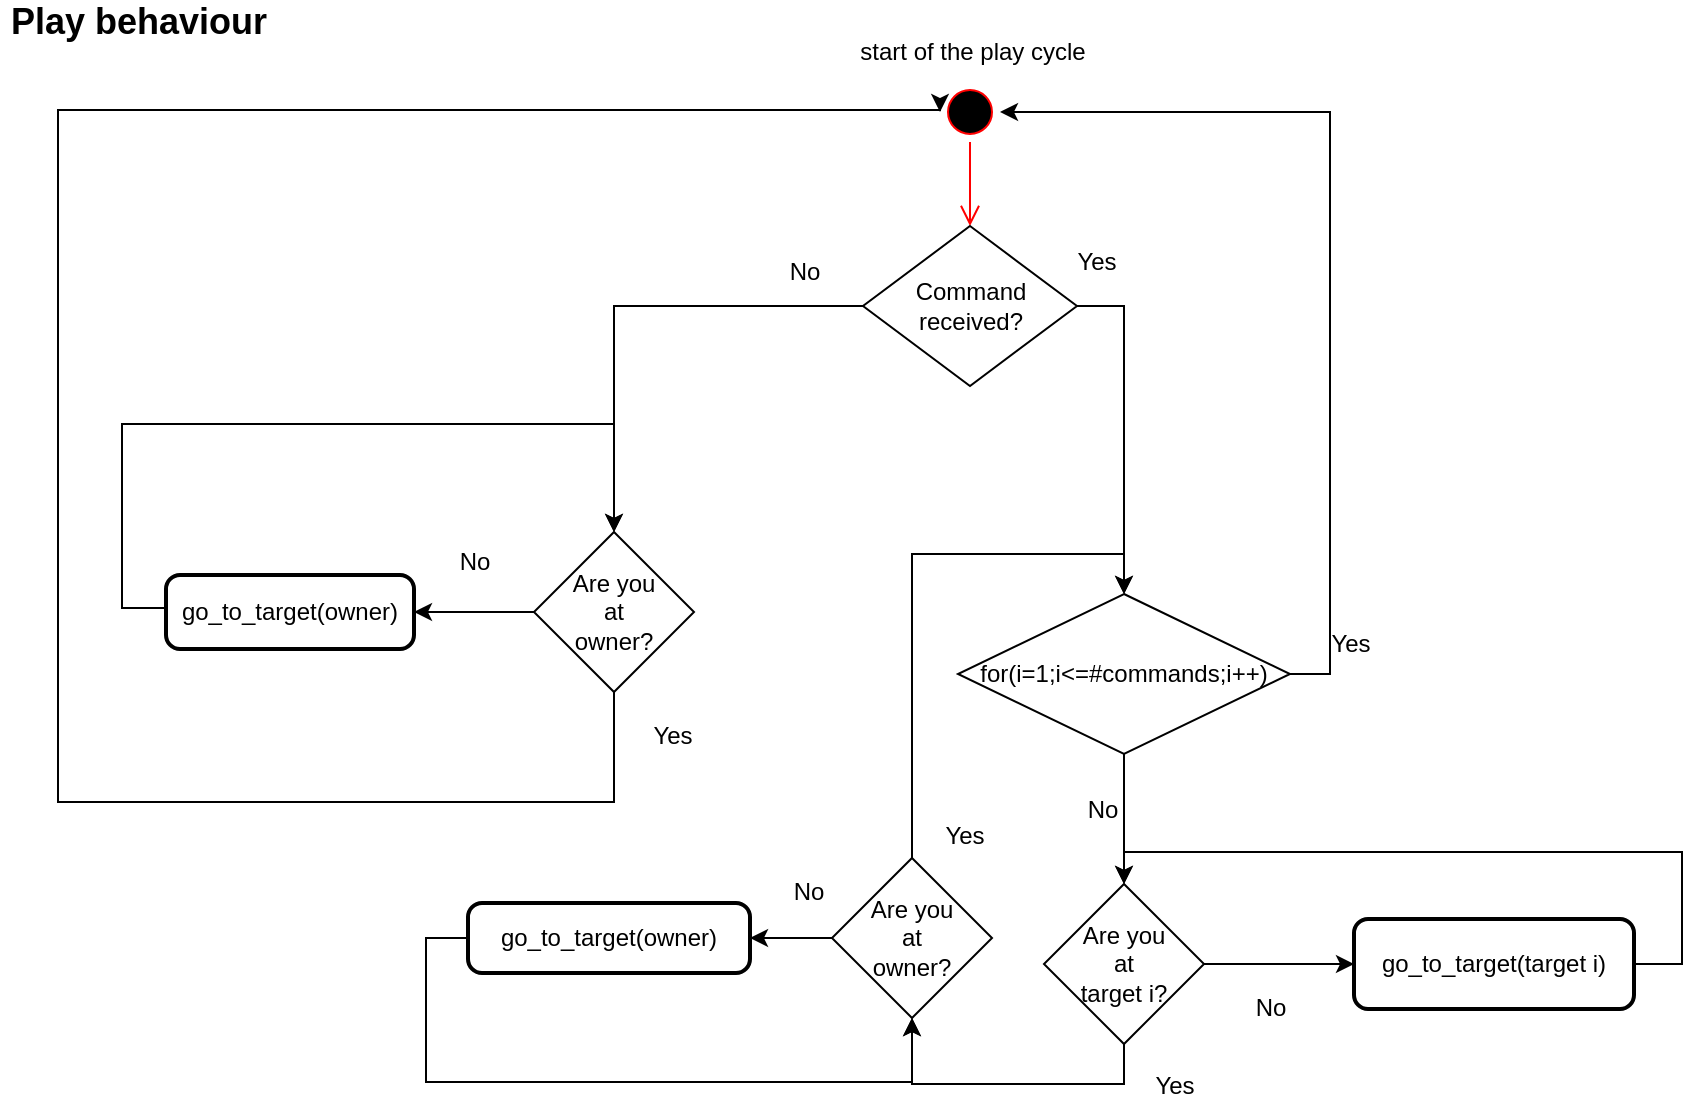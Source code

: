 <mxfile version="13.8.1" type="device"><diagram id="ue8fgaThfWu_CV39wxgV" name="Page-1"><mxGraphModel dx="1422" dy="800" grid="0" gridSize="10" guides="1" tooltips="1" connect="1" arrows="1" fold="1" page="1" pageScale="1" pageWidth="1169" pageHeight="827" math="0" shadow="0"><root><mxCell id="0"/><mxCell id="1" parent="0"/><mxCell id="Vo-DT8AF8DqUPS9iMkFl-1" value="" style="ellipse;html=1;shape=startState;fillColor=#000000;strokeColor=#ff0000;" vertex="1" parent="1"><mxGeometry x="547" y="101" width="30" height="30" as="geometry"/></mxCell><mxCell id="Vo-DT8AF8DqUPS9iMkFl-2" value="" style="edgeStyle=orthogonalEdgeStyle;html=1;verticalAlign=bottom;endArrow=open;endSize=8;strokeColor=#ff0000;entryX=0.5;entryY=0;entryDx=0;entryDy=0;" edge="1" source="Vo-DT8AF8DqUPS9iMkFl-1" parent="1" target="Vo-DT8AF8DqUPS9iMkFl-3"><mxGeometry relative="1" as="geometry"><mxPoint x="545" y="171" as="targetPoint"/></mxGeometry></mxCell><mxCell id="Vo-DT8AF8DqUPS9iMkFl-4" style="edgeStyle=orthogonalEdgeStyle;rounded=0;orthogonalLoop=1;jettySize=auto;html=1;exitX=1;exitY=0.5;exitDx=0;exitDy=0;" edge="1" parent="1" source="Vo-DT8AF8DqUPS9iMkFl-3" target="Vo-DT8AF8DqUPS9iMkFl-7"><mxGeometry relative="1" as="geometry"><mxPoint x="672" y="335" as="targetPoint"/></mxGeometry></mxCell><mxCell id="Vo-DT8AF8DqUPS9iMkFl-5" style="edgeStyle=orthogonalEdgeStyle;rounded=0;orthogonalLoop=1;jettySize=auto;html=1;exitX=0;exitY=0.5;exitDx=0;exitDy=0;" edge="1" parent="1" source="Vo-DT8AF8DqUPS9iMkFl-3" target="Vo-DT8AF8DqUPS9iMkFl-6"><mxGeometry relative="1" as="geometry"><mxPoint x="427" y="318" as="targetPoint"/></mxGeometry></mxCell><mxCell id="Vo-DT8AF8DqUPS9iMkFl-3" value="Command&lt;br&gt;received?" style="rhombus;whiteSpace=wrap;html=1;" vertex="1" parent="1"><mxGeometry x="508.5" y="173" width="107" height="80" as="geometry"/></mxCell><mxCell id="Vo-DT8AF8DqUPS9iMkFl-14" style="edgeStyle=orthogonalEdgeStyle;rounded=0;orthogonalLoop=1;jettySize=auto;html=1;exitX=0.5;exitY=1;exitDx=0;exitDy=0;entryX=0;entryY=0.5;entryDx=0;entryDy=0;" edge="1" parent="1" source="Vo-DT8AF8DqUPS9iMkFl-6" target="Vo-DT8AF8DqUPS9iMkFl-1"><mxGeometry relative="1" as="geometry"><Array as="points"><mxPoint x="384" y="461"/><mxPoint x="106" y="461"/><mxPoint x="106" y="115"/></Array></mxGeometry></mxCell><mxCell id="Vo-DT8AF8DqUPS9iMkFl-20" style="edgeStyle=orthogonalEdgeStyle;rounded=0;orthogonalLoop=1;jettySize=auto;html=1;exitX=0;exitY=0.5;exitDx=0;exitDy=0;entryX=1;entryY=0.5;entryDx=0;entryDy=0;" edge="1" parent="1" source="Vo-DT8AF8DqUPS9iMkFl-6" target="Vo-DT8AF8DqUPS9iMkFl-19"><mxGeometry relative="1" as="geometry"/></mxCell><mxCell id="Vo-DT8AF8DqUPS9iMkFl-6" value="&lt;span&gt;Are you&lt;/span&gt;&lt;br&gt;&lt;span&gt;at&lt;/span&gt;&lt;br&gt;&lt;span&gt;owner?&lt;/span&gt;" style="rhombus;whiteSpace=wrap;html=1;" vertex="1" parent="1"><mxGeometry x="344" y="326" width="80" height="80" as="geometry"/></mxCell><mxCell id="Vo-DT8AF8DqUPS9iMkFl-8" style="edgeStyle=orthogonalEdgeStyle;rounded=0;orthogonalLoop=1;jettySize=auto;html=1;exitX=1;exitY=0.5;exitDx=0;exitDy=0;entryX=1;entryY=0.5;entryDx=0;entryDy=0;" edge="1" parent="1" source="Vo-DT8AF8DqUPS9iMkFl-7" target="Vo-DT8AF8DqUPS9iMkFl-1"><mxGeometry relative="1" as="geometry"/></mxCell><mxCell id="Vo-DT8AF8DqUPS9iMkFl-10" value="" style="edgeStyle=orthogonalEdgeStyle;rounded=0;orthogonalLoop=1;jettySize=auto;html=1;" edge="1" parent="1" source="Vo-DT8AF8DqUPS9iMkFl-7" target="Vo-DT8AF8DqUPS9iMkFl-9"><mxGeometry relative="1" as="geometry"/></mxCell><mxCell id="Vo-DT8AF8DqUPS9iMkFl-7" value="for(i=1;i&amp;lt;=#commands;i++)" style="rhombus;whiteSpace=wrap;html=1;" vertex="1" parent="1"><mxGeometry x="556" y="357" width="166" height="80" as="geometry"/></mxCell><mxCell id="Vo-DT8AF8DqUPS9iMkFl-11" style="edgeStyle=orthogonalEdgeStyle;rounded=0;orthogonalLoop=1;jettySize=auto;html=1;exitX=0.5;exitY=1;exitDx=0;exitDy=0;entryX=0.5;entryY=1;entryDx=0;entryDy=0;" edge="1" parent="1" source="Vo-DT8AF8DqUPS9iMkFl-9" target="Vo-DT8AF8DqUPS9iMkFl-12"><mxGeometry relative="1" as="geometry"><mxPoint x="510" y="585" as="targetPoint"/></mxGeometry></mxCell><mxCell id="Vo-DT8AF8DqUPS9iMkFl-16" style="edgeStyle=orthogonalEdgeStyle;rounded=0;orthogonalLoop=1;jettySize=auto;html=1;exitX=1;exitY=0.5;exitDx=0;exitDy=0;" edge="1" parent="1" source="Vo-DT8AF8DqUPS9iMkFl-9" target="Vo-DT8AF8DqUPS9iMkFl-15"><mxGeometry relative="1" as="geometry"/></mxCell><mxCell id="Vo-DT8AF8DqUPS9iMkFl-9" value="&lt;span&gt;Are you&lt;/span&gt;&lt;br&gt;&lt;span&gt;at&lt;/span&gt;&lt;br&gt;&lt;span&gt;target i?&lt;/span&gt;" style="rhombus;whiteSpace=wrap;html=1;" vertex="1" parent="1"><mxGeometry x="599" y="502" width="80" height="80" as="geometry"/></mxCell><mxCell id="Vo-DT8AF8DqUPS9iMkFl-13" style="edgeStyle=orthogonalEdgeStyle;rounded=0;orthogonalLoop=1;jettySize=auto;html=1;exitX=0.5;exitY=0;exitDx=0;exitDy=0;entryX=0.5;entryY=0;entryDx=0;entryDy=0;" edge="1" parent="1" source="Vo-DT8AF8DqUPS9iMkFl-12" target="Vo-DT8AF8DqUPS9iMkFl-7"><mxGeometry relative="1" as="geometry"/></mxCell><mxCell id="Vo-DT8AF8DqUPS9iMkFl-23" style="edgeStyle=orthogonalEdgeStyle;rounded=0;orthogonalLoop=1;jettySize=auto;html=1;exitX=0;exitY=0.5;exitDx=0;exitDy=0;entryX=1;entryY=0.5;entryDx=0;entryDy=0;" edge="1" parent="1" source="Vo-DT8AF8DqUPS9iMkFl-12" target="Vo-DT8AF8DqUPS9iMkFl-18"><mxGeometry relative="1" as="geometry"/></mxCell><mxCell id="Vo-DT8AF8DqUPS9iMkFl-12" value="Are you&lt;br&gt;at&lt;br&gt;owner?" style="rhombus;whiteSpace=wrap;html=1;" vertex="1" parent="1"><mxGeometry x="493" y="489" width="80" height="80" as="geometry"/></mxCell><mxCell id="Vo-DT8AF8DqUPS9iMkFl-17" style="edgeStyle=orthogonalEdgeStyle;rounded=0;orthogonalLoop=1;jettySize=auto;html=1;exitX=1;exitY=0.5;exitDx=0;exitDy=0;entryX=0.5;entryY=0;entryDx=0;entryDy=0;" edge="1" parent="1" source="Vo-DT8AF8DqUPS9iMkFl-15" target="Vo-DT8AF8DqUPS9iMkFl-9"><mxGeometry relative="1" as="geometry"><mxPoint x="765" y="450" as="targetPoint"/><Array as="points"><mxPoint x="918" y="542"/><mxPoint x="918" y="486"/><mxPoint x="639" y="486"/></Array></mxGeometry></mxCell><mxCell id="Vo-DT8AF8DqUPS9iMkFl-15" value="go_to_target(target i)" style="rounded=1;whiteSpace=wrap;html=1;absoluteArcSize=1;arcSize=14;strokeWidth=2;" vertex="1" parent="1"><mxGeometry x="754" y="519.5" width="140" height="45" as="geometry"/></mxCell><mxCell id="Vo-DT8AF8DqUPS9iMkFl-24" style="edgeStyle=orthogonalEdgeStyle;rounded=0;orthogonalLoop=1;jettySize=auto;html=1;exitX=0;exitY=0.5;exitDx=0;exitDy=0;entryX=0.5;entryY=1;entryDx=0;entryDy=0;" edge="1" parent="1" source="Vo-DT8AF8DqUPS9iMkFl-18" target="Vo-DT8AF8DqUPS9iMkFl-12"><mxGeometry relative="1" as="geometry"><Array as="points"><mxPoint x="290" y="529"/><mxPoint x="290" y="601"/><mxPoint x="533" y="601"/></Array></mxGeometry></mxCell><mxCell id="Vo-DT8AF8DqUPS9iMkFl-18" value="&lt;span&gt;go_to_target(owner)&lt;/span&gt;" style="rounded=1;whiteSpace=wrap;html=1;absoluteArcSize=1;arcSize=14;strokeWidth=2;" vertex="1" parent="1"><mxGeometry x="311" y="511.5" width="141" height="35" as="geometry"/></mxCell><mxCell id="Vo-DT8AF8DqUPS9iMkFl-22" style="edgeStyle=orthogonalEdgeStyle;rounded=0;orthogonalLoop=1;jettySize=auto;html=1;exitX=0;exitY=0.5;exitDx=0;exitDy=0;entryX=0.5;entryY=0;entryDx=0;entryDy=0;" edge="1" parent="1" source="Vo-DT8AF8DqUPS9iMkFl-19" target="Vo-DT8AF8DqUPS9iMkFl-6"><mxGeometry relative="1" as="geometry"><Array as="points"><mxPoint x="138" y="364"/><mxPoint x="138" y="272"/><mxPoint x="384" y="272"/></Array></mxGeometry></mxCell><mxCell id="Vo-DT8AF8DqUPS9iMkFl-19" value="&lt;span&gt;go_to_target(owner)&lt;/span&gt;" style="rounded=1;whiteSpace=wrap;html=1;absoluteArcSize=1;arcSize=14;strokeWidth=2;" vertex="1" parent="1"><mxGeometry x="160" y="347.5" width="124" height="37" as="geometry"/></mxCell><mxCell id="Vo-DT8AF8DqUPS9iMkFl-25" value="Yes" style="text;html=1;align=center;verticalAlign=middle;resizable=0;points=[];autosize=1;" vertex="1" parent="1"><mxGeometry x="610" y="182" width="30" height="18" as="geometry"/></mxCell><mxCell id="Vo-DT8AF8DqUPS9iMkFl-26" value="No" style="text;html=1;align=center;verticalAlign=middle;resizable=0;points=[];autosize=1;" vertex="1" parent="1"><mxGeometry x="466" y="187" width="25" height="18" as="geometry"/></mxCell><mxCell id="Vo-DT8AF8DqUPS9iMkFl-27" value="Yes" style="text;html=1;align=center;verticalAlign=middle;resizable=0;points=[];autosize=1;" vertex="1" parent="1"><mxGeometry x="398" y="419" width="30" height="18" as="geometry"/></mxCell><mxCell id="Vo-DT8AF8DqUPS9iMkFl-28" value="No" style="text;html=1;align=center;verticalAlign=middle;resizable=0;points=[];autosize=1;" vertex="1" parent="1"><mxGeometry x="301" y="332" width="25" height="18" as="geometry"/></mxCell><mxCell id="Vo-DT8AF8DqUPS9iMkFl-29" value="Yes" style="text;html=1;align=center;verticalAlign=middle;resizable=0;points=[];autosize=1;" vertex="1" parent="1"><mxGeometry x="737" y="373" width="30" height="18" as="geometry"/></mxCell><mxCell id="Vo-DT8AF8DqUPS9iMkFl-30" value="No" style="text;html=1;align=center;verticalAlign=middle;resizable=0;points=[];autosize=1;" vertex="1" parent="1"><mxGeometry x="615.5" y="456" width="25" height="18" as="geometry"/></mxCell><mxCell id="Vo-DT8AF8DqUPS9iMkFl-31" value="Yes" style="text;html=1;align=center;verticalAlign=middle;resizable=0;points=[];autosize=1;" vertex="1" parent="1"><mxGeometry x="649" y="594" width="30" height="18" as="geometry"/></mxCell><mxCell id="Vo-DT8AF8DqUPS9iMkFl-32" value="No" style="text;html=1;align=center;verticalAlign=middle;resizable=0;points=[];autosize=1;" vertex="1" parent="1"><mxGeometry x="699" y="555" width="25" height="18" as="geometry"/></mxCell><mxCell id="Vo-DT8AF8DqUPS9iMkFl-33" value="No" style="text;html=1;align=center;verticalAlign=middle;resizable=0;points=[];autosize=1;" vertex="1" parent="1"><mxGeometry x="468" y="497" width="25" height="18" as="geometry"/></mxCell><mxCell id="Vo-DT8AF8DqUPS9iMkFl-34" value="Yes" style="text;html=1;align=center;verticalAlign=middle;resizable=0;points=[];autosize=1;" vertex="1" parent="1"><mxGeometry x="544" y="469" width="30" height="18" as="geometry"/></mxCell><mxCell id="Vo-DT8AF8DqUPS9iMkFl-37" value="&lt;font style=&quot;font-size: 18px&quot;&gt;&lt;b&gt;Play behaviour&lt;/b&gt;&lt;/font&gt;" style="text;html=1;align=center;verticalAlign=middle;resizable=0;points=[];autosize=1;" vertex="1" parent="1"><mxGeometry x="77" y="61" width="138" height="20" as="geometry"/></mxCell><mxCell id="Vo-DT8AF8DqUPS9iMkFl-38" value="start of the play cycle" style="text;html=1;align=center;verticalAlign=middle;resizable=0;points=[];autosize=1;" vertex="1" parent="1"><mxGeometry x="501" y="77" width="123" height="18" as="geometry"/></mxCell></root></mxGraphModel></diagram></mxfile>